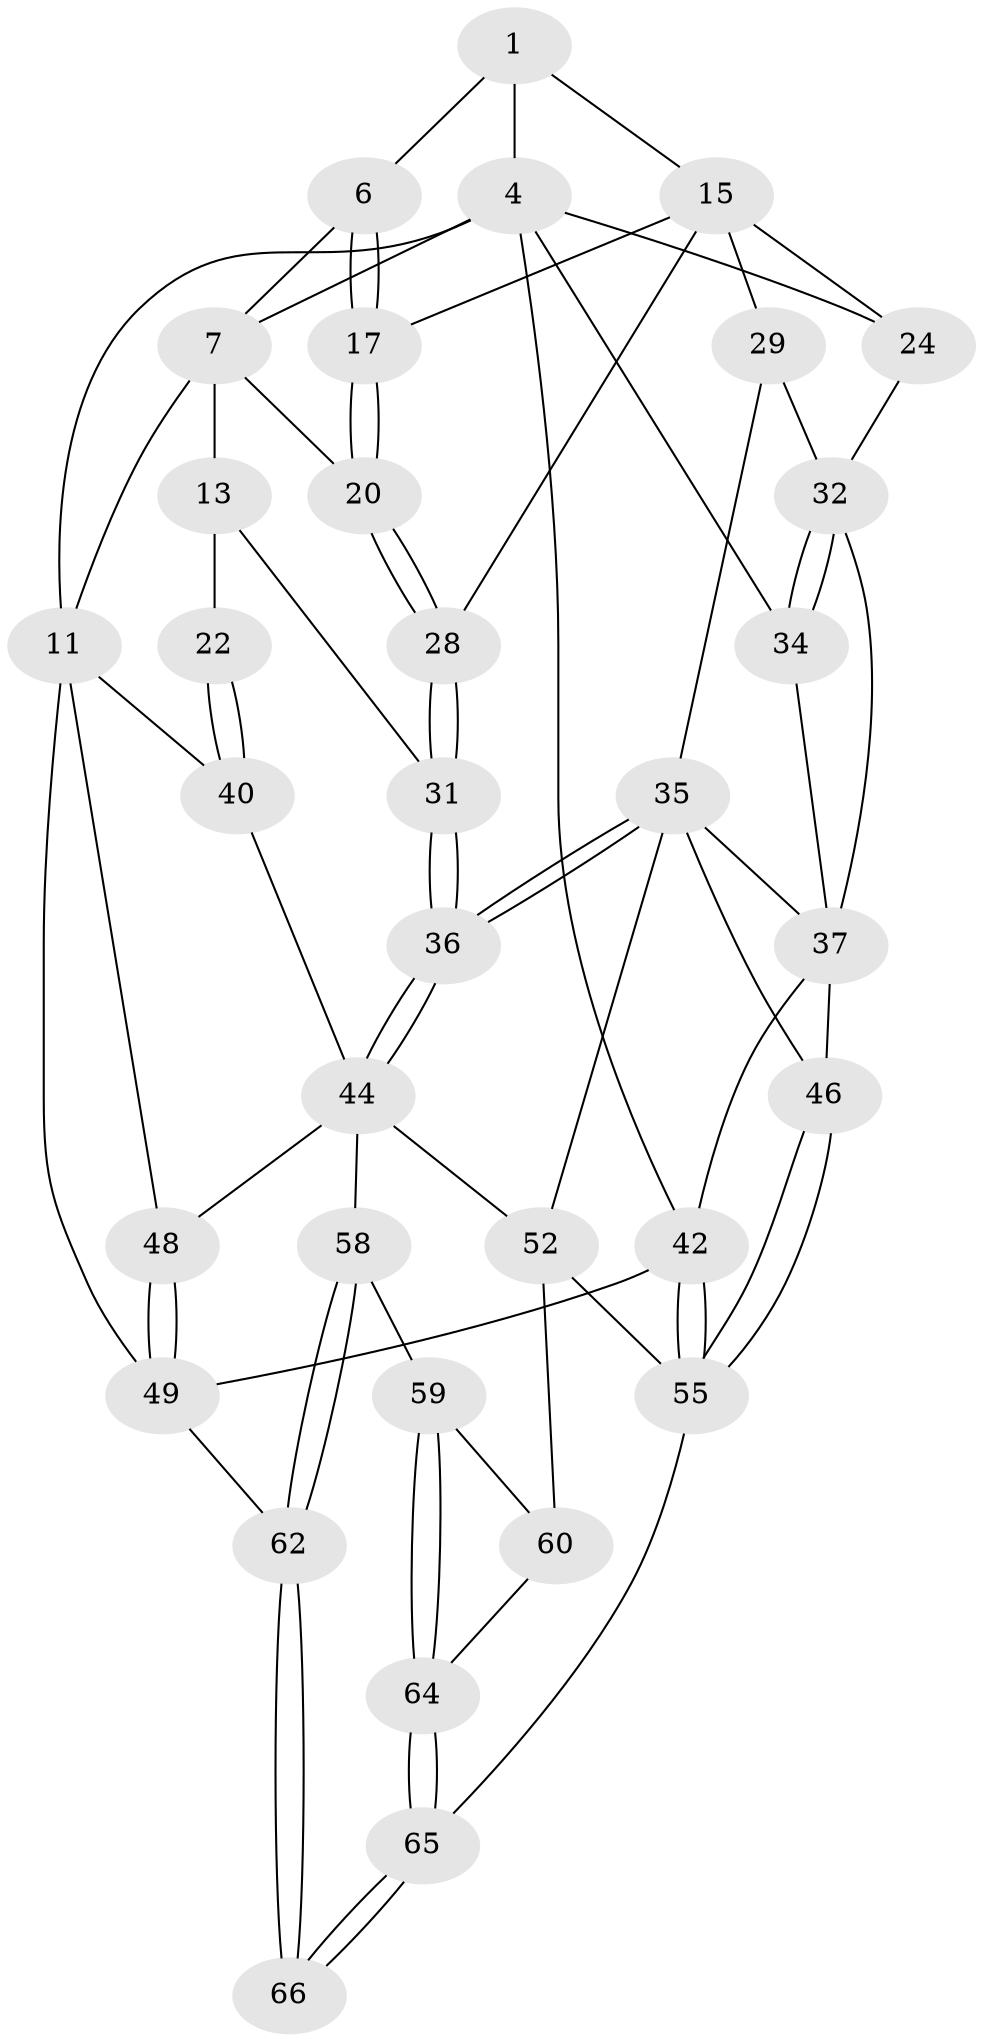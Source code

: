 // original degree distribution, {3: 0.058823529411764705, 6: 0.27941176470588236, 4: 0.25, 5: 0.4117647058823529}
// Generated by graph-tools (version 1.1) at 2025/17/03/09/25 04:17:01]
// undirected, 34 vertices, 77 edges
graph export_dot {
graph [start="1"]
  node [color=gray90,style=filled];
  1 [pos="+0.6443514639790662+0.041657779892500024",super="+2"];
  4 [pos="+1+0",super="+5+10"];
  6 [pos="+0.5809574905742079+0.0842608203832428"];
  7 [pos="+0.4875871305715694+0.0595804851593684",super="+8+18"];
  11 [pos="+0+0",super="+41"];
  13 [pos="+0.32277962972571955+0",super="+14+19"];
  15 [pos="+0.7175315229694849+0.11237995364273336",super="+23+16"];
  17 [pos="+0.591321432146276+0.14411334862535558"];
  20 [pos="+0.4886232374165285+0.18937050051073673"];
  22 [pos="+0.15555847504626702+0.2886999867372131"];
  24 [pos="+0.8742856230940503+0.09488733017404381",super="+26"];
  28 [pos="+0.46412951411481557+0.3172447290859397"];
  29 [pos="+0.7524554620966547+0.2781300566253995",super="+30"];
  31 [pos="+0.4374129099198623+0.34949569329355595"];
  32 [pos="+0.9062641796988037+0.24810442210996306",super="+33"];
  34 [pos="+1+0.3645838989822835"];
  35 [pos="+0.5866781130793274+0.4894725446975661",super="+38"];
  36 [pos="+0.48438690971663134+0.516372484682953"];
  37 [pos="+0.8187690583822086+0.4035856605467636",super="+39"];
  40 [pos="+0.10536806461533488+0.3368500785257931"];
  42 [pos="+1+1"];
  44 [pos="+0.4738143482221634+0.5476796022207341",super="+45+54"];
  46 [pos="+0.8921656877861881+0.5976220857778888"];
  48 [pos="+0+0.61500804273024"];
  49 [pos="+0+0.9737856663101002",super="+50"];
  52 [pos="+0.7044866673077673+0.7653224700313727",super="+57+53"];
  55 [pos="+0.9333294648567965+1",super="+56"];
  58 [pos="+0.18068284355414252+0.6690397424297806"];
  59 [pos="+0.24895949647141624+0.7624876584588041"];
  60 [pos="+0.3575607266839513+0.7695753229488611",super="+61"];
  62 [pos="+0.12064834306088816+0.7795691134306989",super="+63"];
  64 [pos="+0.3409525383658299+0.9677604718025435"];
  65 [pos="+0.29975003813260814+1"];
  66 [pos="+0.18181711812262294+1"];
  1 -- 6;
  1 -- 4;
  1 -- 15;
  4 -- 7;
  4 -- 34;
  4 -- 42;
  4 -- 11;
  4 -- 24;
  6 -- 7;
  6 -- 17;
  6 -- 17;
  7 -- 13 [weight=3];
  7 -- 11;
  7 -- 20;
  11 -- 40;
  11 -- 48;
  11 -- 49;
  13 -- 22 [weight=2];
  13 -- 31;
  15 -- 24;
  15 -- 29 [weight=2];
  15 -- 17;
  15 -- 28;
  17 -- 20;
  17 -- 20;
  20 -- 28;
  20 -- 28;
  22 -- 40;
  22 -- 40;
  24 -- 32;
  28 -- 31;
  28 -- 31;
  29 -- 35;
  29 -- 32;
  31 -- 36;
  31 -- 36;
  32 -- 34;
  32 -- 34;
  32 -- 37;
  34 -- 37;
  35 -- 36;
  35 -- 36;
  35 -- 52;
  35 -- 37;
  35 -- 46;
  36 -- 44;
  36 -- 44;
  37 -- 42;
  37 -- 46;
  40 -- 44;
  42 -- 55;
  42 -- 55;
  42 -- 49;
  44 -- 48;
  44 -- 58;
  44 -- 52;
  46 -- 55;
  46 -- 55;
  48 -- 49;
  48 -- 49;
  49 -- 62 [weight=2];
  52 -- 55;
  52 -- 60 [weight=2];
  55 -- 65;
  58 -- 59;
  58 -- 62;
  58 -- 62;
  59 -- 60;
  59 -- 64;
  59 -- 64;
  60 -- 64;
  62 -- 66 [weight=2];
  62 -- 66;
  64 -- 65;
  64 -- 65;
  65 -- 66;
  65 -- 66;
}
